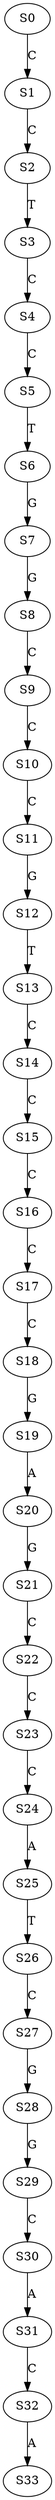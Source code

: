 strict digraph  {
	S0 -> S1 [ label = C ];
	S1 -> S2 [ label = C ];
	S2 -> S3 [ label = T ];
	S3 -> S4 [ label = C ];
	S4 -> S5 [ label = C ];
	S5 -> S6 [ label = T ];
	S6 -> S7 [ label = G ];
	S7 -> S8 [ label = G ];
	S8 -> S9 [ label = C ];
	S9 -> S10 [ label = C ];
	S10 -> S11 [ label = C ];
	S11 -> S12 [ label = G ];
	S12 -> S13 [ label = T ];
	S13 -> S14 [ label = C ];
	S14 -> S15 [ label = C ];
	S15 -> S16 [ label = C ];
	S16 -> S17 [ label = C ];
	S17 -> S18 [ label = C ];
	S18 -> S19 [ label = G ];
	S19 -> S20 [ label = A ];
	S20 -> S21 [ label = G ];
	S21 -> S22 [ label = C ];
	S22 -> S23 [ label = C ];
	S23 -> S24 [ label = C ];
	S24 -> S25 [ label = A ];
	S25 -> S26 [ label = T ];
	S26 -> S27 [ label = C ];
	S27 -> S28 [ label = G ];
	S28 -> S29 [ label = G ];
	S29 -> S30 [ label = C ];
	S30 -> S31 [ label = A ];
	S31 -> S32 [ label = C ];
	S32 -> S33 [ label = A ];
}
